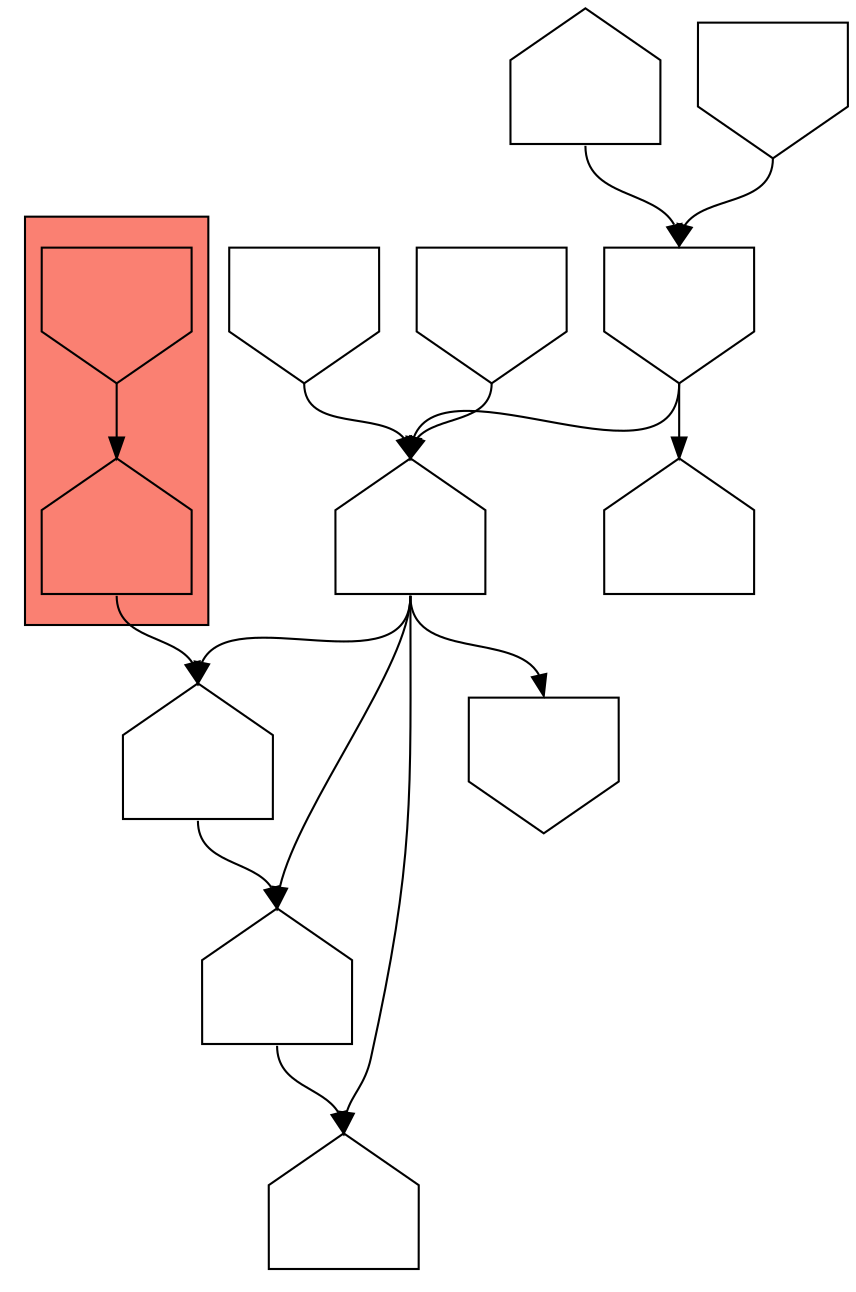 digraph asm {
	edge [headport=n,tailport=s];
subgraph cluster_C21200_19094 {
	21200 [label="",height=1,width=1,shape=invhouse];
	19094 [label="",height=1,width=1,shape=house];
	style=filled;
	fillcolor=salmon;
}
	12558 [label="",height=1,width=1,shape=house];
	8722 [label="",height=1,width=1,shape=house];
	12293 [label="",height=1,width=1,shape=house];
	5884 [label="",height=1,width=1,shape=house];
	811 [label="",height=1,width=1,shape=invhouse];
	3783 [label="",height=1,width=1,shape=invhouse];
	4756 [label="",height=1,width=1,shape=invhouse];
	19 [label="",height=1,width=1,shape=house];
	17333 [label="",height=1,width=1,shape=house];
	17633 [label="",height=1,width=1,shape=invhouse];
	14002 [label="",height=1,width=1,shape=invhouse];
	21200 -> 19094
	19094 -> 12558
	12558 -> 8722
	8722 -> 12293
	5884 -> 811
	5884 -> 8722
	5884 -> 12293
	5884 -> 12558
	3783 -> 5884
	4756 -> 19
	4756 -> 5884
	17333 -> 4756
	17633 -> 4756
	14002 -> 5884
}